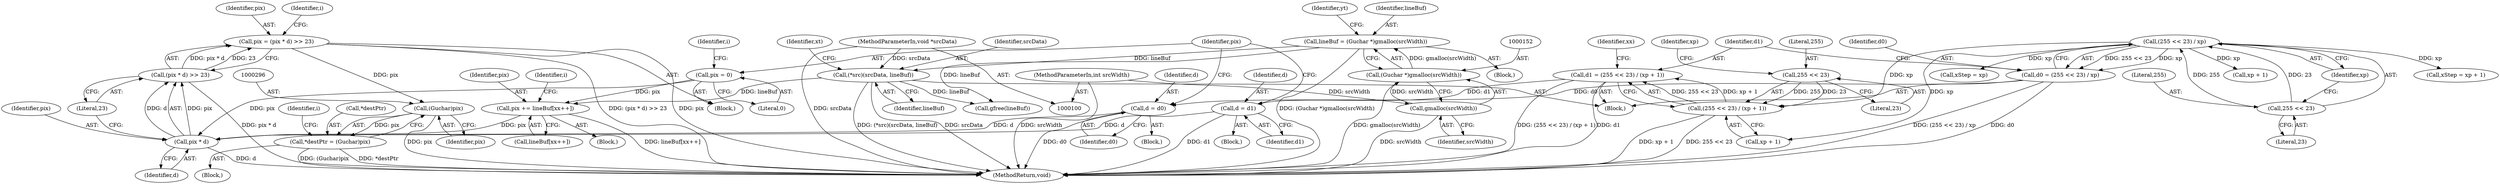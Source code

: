 digraph "0_poppler_bbc2d8918fe234b7ef2c480eb148943922cc0959@integer" {
"1000266" [label="(Call,pix = (pix * d) >> 23)"];
"1000268" [label="(Call,(pix * d) >> 23)"];
"1000269" [label="(Call,pix * d)"];
"1000247" [label="(Call,pix = 0)"];
"1000260" [label="(Call,pix += lineBuf[xx++])"];
"1000186" [label="(Call,(*src)(srcData, lineBuf))"];
"1000102" [label="(MethodParameterIn,void *srcData)"];
"1000149" [label="(Call,lineBuf = (Guchar *)gmalloc(srcWidth))"];
"1000151" [label="(Call,(Guchar *)gmalloc(srcWidth))"];
"1000153" [label="(Call,gmalloc(srcWidth))"];
"1000103" [label="(MethodParameterIn,int srcWidth)"];
"1000236" [label="(Call,d = d1)"];
"1000199" [label="(Call,d1 = (255 << 23) / (xp + 1))"];
"1000201" [label="(Call,(255 << 23) / (xp + 1))"];
"1000202" [label="(Call,255 << 23)"];
"1000194" [label="(Call,(255 << 23) / xp)"];
"1000195" [label="(Call,255 << 23)"];
"1000244" [label="(Call,d = d0)"];
"1000192" [label="(Call,d0 = (255 << 23) / xp)"];
"1000295" [label="(Call,(Guchar)pix)"];
"1000292" [label="(Call,*destPtr = (Guchar)pix)"];
"1000246" [label="(Identifier,d0)"];
"1000244" [label="(Call,d = d0)"];
"1000281" [label="(Identifier,i)"];
"1000249" [label="(Literal,0)"];
"1000259" [label="(Block,)"];
"1000154" [label="(Identifier,srcWidth)"];
"1000195" [label="(Call,255 << 23)"];
"1000272" [label="(Literal,23)"];
"1000205" [label="(Call,xp + 1)"];
"1000237" [label="(Identifier,d)"];
"1000268" [label="(Call,(pix * d) >> 23)"];
"1000282" [label="(Block,)"];
"1000200" [label="(Identifier,d1)"];
"1000153" [label="(Call,gmalloc(srcWidth))"];
"1000156" [label="(Identifier,yt)"];
"1000108" [label="(Block,)"];
"1000103" [label="(MethodParameterIn,int srcWidth)"];
"1000227" [label="(Block,)"];
"1000186" [label="(Call,(*src)(srcData, lineBuf))"];
"1000261" [label="(Identifier,pix)"];
"1000267" [label="(Identifier,pix)"];
"1000203" [label="(Literal,255)"];
"1000266" [label="(Call,pix = (pix * d) >> 23)"];
"1000270" [label="(Identifier,pix)"];
"1000258" [label="(Identifier,i)"];
"1000150" [label="(Identifier,lineBuf)"];
"1000151" [label="(Call,(Guchar *)gmalloc(srcWidth))"];
"1000206" [label="(Identifier,xp)"];
"1000192" [label="(Call,d0 = (255 << 23) / xp)"];
"1000233" [label="(Call,xp + 1)"];
"1000190" [label="(Identifier,xt)"];
"1000275" [label="(Identifier,i)"];
"1000209" [label="(Identifier,xx)"];
"1000240" [label="(Block,)"];
"1000260" [label="(Call,pix += lineBuf[xx++])"];
"1000198" [label="(Identifier,xp)"];
"1000252" [label="(Identifier,i)"];
"1000297" [label="(Identifier,pix)"];
"1000202" [label="(Call,255 << 23)"];
"1000197" [label="(Literal,23)"];
"1000149" [label="(Call,lineBuf = (Guchar *)gmalloc(srcWidth))"];
"1000220" [label="(Block,)"];
"1000305" [label="(MethodReturn,void)"];
"1000271" [label="(Identifier,d)"];
"1000187" [label="(Identifier,srcData)"];
"1000193" [label="(Identifier,d0)"];
"1000238" [label="(Identifier,d1)"];
"1000196" [label="(Literal,255)"];
"1000199" [label="(Call,d1 = (255 << 23) / (xp + 1))"];
"1000102" [label="(MethodParameterIn,void *srcData)"];
"1000303" [label="(Call,gfree(lineBuf))"];
"1000201" [label="(Call,(255 << 23) / (xp + 1))"];
"1000231" [label="(Call,xStep = xp + 1)"];
"1000241" [label="(Call,xStep = xp)"];
"1000292" [label="(Call,*destPtr = (Guchar)pix)"];
"1000248" [label="(Identifier,pix)"];
"1000204" [label="(Literal,23)"];
"1000236" [label="(Call,d = d1)"];
"1000247" [label="(Call,pix = 0)"];
"1000295" [label="(Call,(Guchar)pix)"];
"1000269" [label="(Call,pix * d)"];
"1000188" [label="(Identifier,lineBuf)"];
"1000245" [label="(Identifier,d)"];
"1000194" [label="(Call,(255 << 23) / xp)"];
"1000262" [label="(Call,lineBuf[xx++])"];
"1000172" [label="(Block,)"];
"1000293" [label="(Call,*destPtr)"];
"1000266" -> "1000220"  [label="AST: "];
"1000266" -> "1000268"  [label="CFG: "];
"1000267" -> "1000266"  [label="AST: "];
"1000268" -> "1000266"  [label="AST: "];
"1000275" -> "1000266"  [label="CFG: "];
"1000266" -> "1000305"  [label="DDG: (pix * d) >> 23"];
"1000266" -> "1000305"  [label="DDG: pix"];
"1000268" -> "1000266"  [label="DDG: pix * d"];
"1000268" -> "1000266"  [label="DDG: 23"];
"1000266" -> "1000295"  [label="DDG: pix"];
"1000268" -> "1000272"  [label="CFG: "];
"1000269" -> "1000268"  [label="AST: "];
"1000272" -> "1000268"  [label="AST: "];
"1000268" -> "1000305"  [label="DDG: pix * d"];
"1000269" -> "1000268"  [label="DDG: pix"];
"1000269" -> "1000268"  [label="DDG: d"];
"1000269" -> "1000271"  [label="CFG: "];
"1000270" -> "1000269"  [label="AST: "];
"1000271" -> "1000269"  [label="AST: "];
"1000272" -> "1000269"  [label="CFG: "];
"1000269" -> "1000305"  [label="DDG: d"];
"1000247" -> "1000269"  [label="DDG: pix"];
"1000260" -> "1000269"  [label="DDG: pix"];
"1000236" -> "1000269"  [label="DDG: d"];
"1000244" -> "1000269"  [label="DDG: d"];
"1000247" -> "1000220"  [label="AST: "];
"1000247" -> "1000249"  [label="CFG: "];
"1000248" -> "1000247"  [label="AST: "];
"1000249" -> "1000247"  [label="AST: "];
"1000252" -> "1000247"  [label="CFG: "];
"1000247" -> "1000260"  [label="DDG: pix"];
"1000260" -> "1000259"  [label="AST: "];
"1000260" -> "1000262"  [label="CFG: "];
"1000261" -> "1000260"  [label="AST: "];
"1000262" -> "1000260"  [label="AST: "];
"1000258" -> "1000260"  [label="CFG: "];
"1000260" -> "1000305"  [label="DDG: lineBuf[xx++]"];
"1000186" -> "1000260"  [label="DDG: lineBuf"];
"1000186" -> "1000172"  [label="AST: "];
"1000186" -> "1000188"  [label="CFG: "];
"1000187" -> "1000186"  [label="AST: "];
"1000188" -> "1000186"  [label="AST: "];
"1000190" -> "1000186"  [label="CFG: "];
"1000186" -> "1000305"  [label="DDG: (*src)(srcData, lineBuf)"];
"1000186" -> "1000305"  [label="DDG: srcData"];
"1000102" -> "1000186"  [label="DDG: srcData"];
"1000149" -> "1000186"  [label="DDG: lineBuf"];
"1000186" -> "1000303"  [label="DDG: lineBuf"];
"1000102" -> "1000100"  [label="AST: "];
"1000102" -> "1000305"  [label="DDG: srcData"];
"1000149" -> "1000108"  [label="AST: "];
"1000149" -> "1000151"  [label="CFG: "];
"1000150" -> "1000149"  [label="AST: "];
"1000151" -> "1000149"  [label="AST: "];
"1000156" -> "1000149"  [label="CFG: "];
"1000149" -> "1000305"  [label="DDG: (Guchar *)gmalloc(srcWidth)"];
"1000151" -> "1000149"  [label="DDG: gmalloc(srcWidth)"];
"1000149" -> "1000303"  [label="DDG: lineBuf"];
"1000151" -> "1000153"  [label="CFG: "];
"1000152" -> "1000151"  [label="AST: "];
"1000153" -> "1000151"  [label="AST: "];
"1000151" -> "1000305"  [label="DDG: gmalloc(srcWidth)"];
"1000153" -> "1000151"  [label="DDG: srcWidth"];
"1000153" -> "1000154"  [label="CFG: "];
"1000154" -> "1000153"  [label="AST: "];
"1000153" -> "1000305"  [label="DDG: srcWidth"];
"1000103" -> "1000153"  [label="DDG: srcWidth"];
"1000103" -> "1000100"  [label="AST: "];
"1000103" -> "1000305"  [label="DDG: srcWidth"];
"1000236" -> "1000227"  [label="AST: "];
"1000236" -> "1000238"  [label="CFG: "];
"1000237" -> "1000236"  [label="AST: "];
"1000238" -> "1000236"  [label="AST: "];
"1000248" -> "1000236"  [label="CFG: "];
"1000236" -> "1000305"  [label="DDG: d1"];
"1000199" -> "1000236"  [label="DDG: d1"];
"1000199" -> "1000172"  [label="AST: "];
"1000199" -> "1000201"  [label="CFG: "];
"1000200" -> "1000199"  [label="AST: "];
"1000201" -> "1000199"  [label="AST: "];
"1000209" -> "1000199"  [label="CFG: "];
"1000199" -> "1000305"  [label="DDG: (255 << 23) / (xp + 1)"];
"1000199" -> "1000305"  [label="DDG: d1"];
"1000201" -> "1000199"  [label="DDG: 255 << 23"];
"1000201" -> "1000199"  [label="DDG: xp + 1"];
"1000201" -> "1000205"  [label="CFG: "];
"1000202" -> "1000201"  [label="AST: "];
"1000205" -> "1000201"  [label="AST: "];
"1000201" -> "1000305"  [label="DDG: xp + 1"];
"1000201" -> "1000305"  [label="DDG: 255 << 23"];
"1000202" -> "1000201"  [label="DDG: 255"];
"1000202" -> "1000201"  [label="DDG: 23"];
"1000194" -> "1000201"  [label="DDG: xp"];
"1000202" -> "1000204"  [label="CFG: "];
"1000203" -> "1000202"  [label="AST: "];
"1000204" -> "1000202"  [label="AST: "];
"1000206" -> "1000202"  [label="CFG: "];
"1000194" -> "1000192"  [label="AST: "];
"1000194" -> "1000198"  [label="CFG: "];
"1000195" -> "1000194"  [label="AST: "];
"1000198" -> "1000194"  [label="AST: "];
"1000192" -> "1000194"  [label="CFG: "];
"1000194" -> "1000192"  [label="DDG: 255 << 23"];
"1000194" -> "1000192"  [label="DDG: xp"];
"1000195" -> "1000194"  [label="DDG: 255"];
"1000195" -> "1000194"  [label="DDG: 23"];
"1000194" -> "1000205"  [label="DDG: xp"];
"1000194" -> "1000231"  [label="DDG: xp"];
"1000194" -> "1000233"  [label="DDG: xp"];
"1000194" -> "1000241"  [label="DDG: xp"];
"1000195" -> "1000197"  [label="CFG: "];
"1000196" -> "1000195"  [label="AST: "];
"1000197" -> "1000195"  [label="AST: "];
"1000198" -> "1000195"  [label="CFG: "];
"1000244" -> "1000240"  [label="AST: "];
"1000244" -> "1000246"  [label="CFG: "];
"1000245" -> "1000244"  [label="AST: "];
"1000246" -> "1000244"  [label="AST: "];
"1000248" -> "1000244"  [label="CFG: "];
"1000244" -> "1000305"  [label="DDG: d0"];
"1000192" -> "1000244"  [label="DDG: d0"];
"1000192" -> "1000172"  [label="AST: "];
"1000193" -> "1000192"  [label="AST: "];
"1000200" -> "1000192"  [label="CFG: "];
"1000192" -> "1000305"  [label="DDG: (255 << 23) / xp"];
"1000192" -> "1000305"  [label="DDG: d0"];
"1000295" -> "1000292"  [label="AST: "];
"1000295" -> "1000297"  [label="CFG: "];
"1000296" -> "1000295"  [label="AST: "];
"1000297" -> "1000295"  [label="AST: "];
"1000292" -> "1000295"  [label="CFG: "];
"1000295" -> "1000305"  [label="DDG: pix"];
"1000295" -> "1000292"  [label="DDG: pix"];
"1000292" -> "1000282"  [label="AST: "];
"1000293" -> "1000292"  [label="AST: "];
"1000281" -> "1000292"  [label="CFG: "];
"1000292" -> "1000305"  [label="DDG: *destPtr"];
"1000292" -> "1000305"  [label="DDG: (Guchar)pix"];
}
